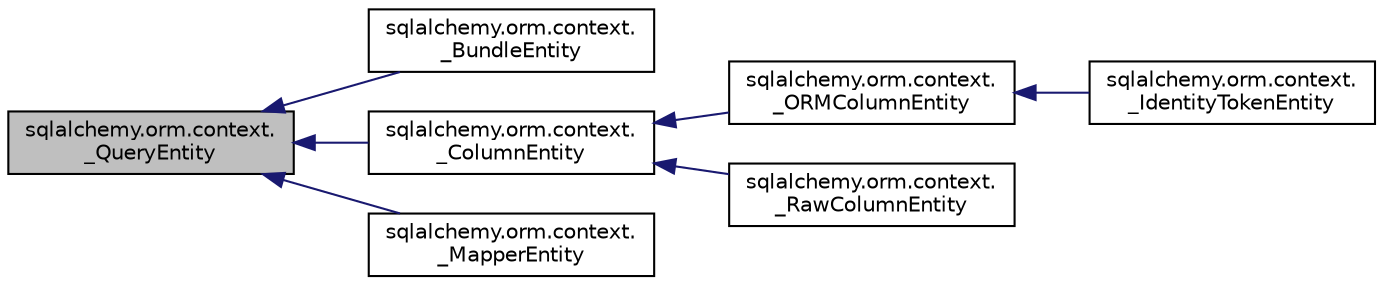 digraph "sqlalchemy.orm.context._QueryEntity"
{
 // LATEX_PDF_SIZE
  edge [fontname="Helvetica",fontsize="10",labelfontname="Helvetica",labelfontsize="10"];
  node [fontname="Helvetica",fontsize="10",shape=record];
  rankdir="LR";
  Node1 [label="sqlalchemy.orm.context.\l_QueryEntity",height=0.2,width=0.4,color="black", fillcolor="grey75", style="filled", fontcolor="black",tooltip=" "];
  Node1 -> Node2 [dir="back",color="midnightblue",fontsize="10",style="solid",fontname="Helvetica"];
  Node2 [label="sqlalchemy.orm.context.\l_BundleEntity",height=0.2,width=0.4,color="black", fillcolor="white", style="filled",URL="$classsqlalchemy_1_1orm_1_1context_1_1__BundleEntity.html",tooltip=" "];
  Node1 -> Node3 [dir="back",color="midnightblue",fontsize="10",style="solid",fontname="Helvetica"];
  Node3 [label="sqlalchemy.orm.context.\l_ColumnEntity",height=0.2,width=0.4,color="black", fillcolor="white", style="filled",URL="$classsqlalchemy_1_1orm_1_1context_1_1__ColumnEntity.html",tooltip=" "];
  Node3 -> Node4 [dir="back",color="midnightblue",fontsize="10",style="solid",fontname="Helvetica"];
  Node4 [label="sqlalchemy.orm.context.\l_ORMColumnEntity",height=0.2,width=0.4,color="black", fillcolor="white", style="filled",URL="$classsqlalchemy_1_1orm_1_1context_1_1__ORMColumnEntity.html",tooltip=" "];
  Node4 -> Node5 [dir="back",color="midnightblue",fontsize="10",style="solid",fontname="Helvetica"];
  Node5 [label="sqlalchemy.orm.context.\l_IdentityTokenEntity",height=0.2,width=0.4,color="black", fillcolor="white", style="filled",URL="$classsqlalchemy_1_1orm_1_1context_1_1__IdentityTokenEntity.html",tooltip=" "];
  Node3 -> Node6 [dir="back",color="midnightblue",fontsize="10",style="solid",fontname="Helvetica"];
  Node6 [label="sqlalchemy.orm.context.\l_RawColumnEntity",height=0.2,width=0.4,color="black", fillcolor="white", style="filled",URL="$classsqlalchemy_1_1orm_1_1context_1_1__RawColumnEntity.html",tooltip=" "];
  Node1 -> Node7 [dir="back",color="midnightblue",fontsize="10",style="solid",fontname="Helvetica"];
  Node7 [label="sqlalchemy.orm.context.\l_MapperEntity",height=0.2,width=0.4,color="black", fillcolor="white", style="filled",URL="$classsqlalchemy_1_1orm_1_1context_1_1__MapperEntity.html",tooltip=" "];
}
